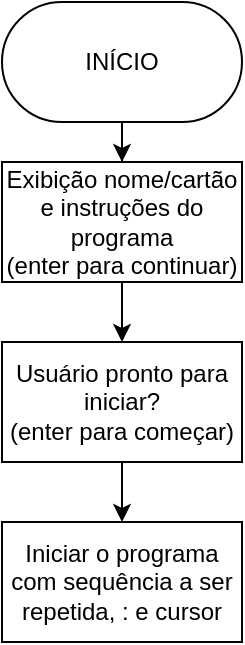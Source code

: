 <mxfile version="10.6.5" type="device"><diagram id="jssOC9dynhAUgZq2SAiY" name="Page-1"><mxGraphModel dx="830" dy="520" grid="1" gridSize="10" guides="1" tooltips="1" connect="1" arrows="1" fold="1" page="1" pageScale="1" pageWidth="1654" pageHeight="1169" math="0" shadow="0"><root><mxCell id="0"/><mxCell id="1" parent="0"/><mxCell id="PNarcLVa8CB8DF3cX8b--2" style="edgeStyle=orthogonalEdgeStyle;rounded=0;orthogonalLoop=1;jettySize=auto;html=1;exitX=0.5;exitY=1;exitDx=0;exitDy=0;" edge="1" parent="1" source="PNarcLVa8CB8DF3cX8b--1" target="PNarcLVa8CB8DF3cX8b--3"><mxGeometry relative="1" as="geometry"><mxPoint x="80" y="130" as="targetPoint"/></mxGeometry></mxCell><mxCell id="PNarcLVa8CB8DF3cX8b--1" value="INÍCIO" style="rounded=1;whiteSpace=wrap;html=1;arcSize=50;" vertex="1" parent="1"><mxGeometry x="20" y="20" width="120" height="60" as="geometry"/></mxCell><mxCell id="PNarcLVa8CB8DF3cX8b--4" style="edgeStyle=orthogonalEdgeStyle;rounded=0;orthogonalLoop=1;jettySize=auto;html=1;exitX=0.5;exitY=1;exitDx=0;exitDy=0;" edge="1" parent="1" source="PNarcLVa8CB8DF3cX8b--3" target="PNarcLVa8CB8DF3cX8b--5"><mxGeometry relative="1" as="geometry"><mxPoint x="80" y="190" as="targetPoint"/></mxGeometry></mxCell><mxCell id="PNarcLVa8CB8DF3cX8b--3" value="Exibição nome/cartão e instruções do programa&lt;br&gt;(enter para continuar)&lt;br&gt;" style="rounded=0;whiteSpace=wrap;html=1;" vertex="1" parent="1"><mxGeometry x="20" y="100" width="120" height="60" as="geometry"/></mxCell><mxCell id="PNarcLVa8CB8DF3cX8b--6" style="edgeStyle=orthogonalEdgeStyle;rounded=0;orthogonalLoop=1;jettySize=auto;html=1;exitX=0.5;exitY=1;exitDx=0;exitDy=0;" edge="1" parent="1" source="PNarcLVa8CB8DF3cX8b--5" target="PNarcLVa8CB8DF3cX8b--7"><mxGeometry relative="1" as="geometry"><mxPoint x="80" y="280" as="targetPoint"/></mxGeometry></mxCell><mxCell id="PNarcLVa8CB8DF3cX8b--5" value="Usuário pronto para iniciar?&lt;br&gt;(enter para começar)&lt;br&gt;" style="rounded=0;whiteSpace=wrap;html=1;" vertex="1" parent="1"><mxGeometry x="20" y="190" width="120" height="60" as="geometry"/></mxCell><mxCell id="PNarcLVa8CB8DF3cX8b--7" value="Iniciar o programa com sequência a ser repetida, : e cursor" style="rounded=0;whiteSpace=wrap;html=1;" vertex="1" parent="1"><mxGeometry x="20" y="280" width="120" height="60" as="geometry"/></mxCell></root></mxGraphModel></diagram></mxfile>